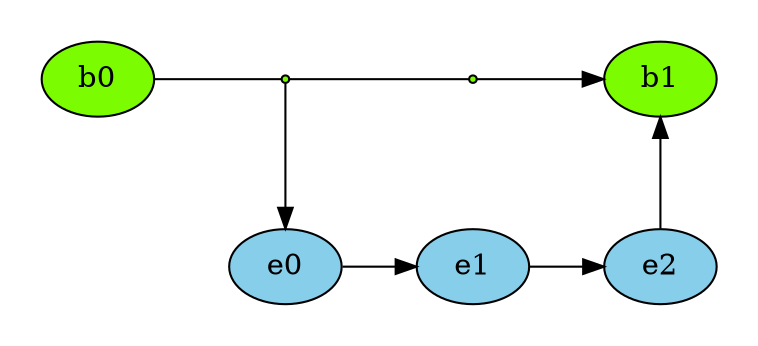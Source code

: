 digraph g {
  rankdir="LR";
  nodesep=.75;

  subgraph cluster_feature_1 {
      node[style=filled, fillcolor=skyblue]
      peripheries=0;
      ei0[style=invis]
      ei0 -> e0 [style=invis];
      e0 -> e1 -> e2
  }

  subgraph cluster_master_branch {
      node[style=filled, fillcolor=lawngreen]
      peripheries=0;
      b3[label="b1"];
      b1, b2 [shape=point];
      b0 -> b1 -> b2 [arrowhead=none];
      b2 -> b3;
  }



  b1 -> e0 [constraint=false];
  e2 -> b3 [constraint=false]; 
}
